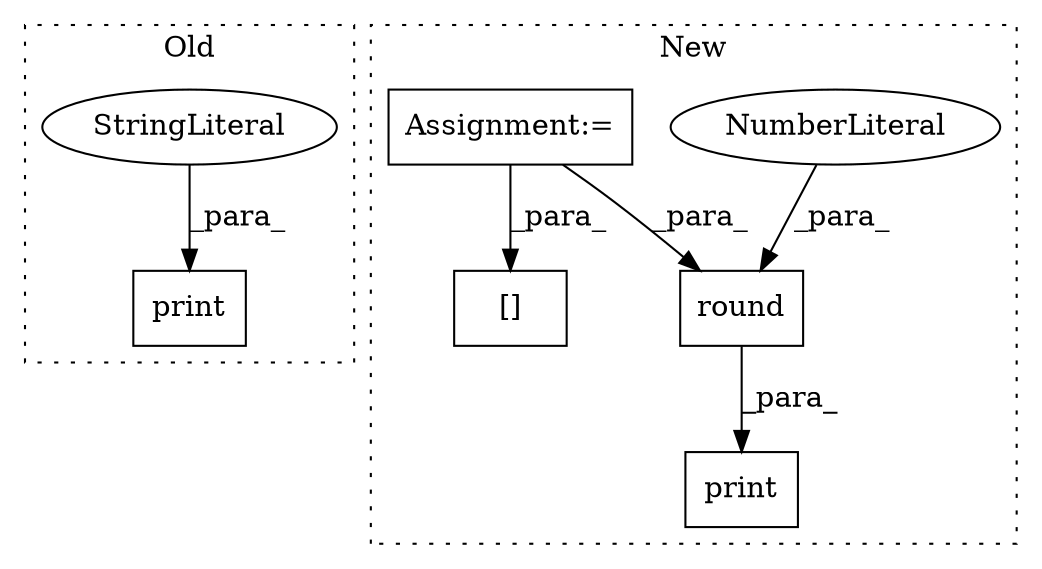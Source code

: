 digraph G {
subgraph cluster0 {
1 [label="print" a="32" s="2046,2063" l="6,1" shape="box"];
3 [label="StringLiteral" a="45" s="2052" l="11" shape="ellipse"];
label = "Old";
style="dotted";
}
subgraph cluster1 {
2 [label="round" a="32" s="2781,2832" l="6,1" shape="box"];
4 [label="NumberLiteral" a="34" s="2831" l="1" shape="ellipse"];
5 [label="print" a="32" s="2764,2833" l="6,1" shape="box"];
6 [label="Assignment:=" a="7" s="2182" l="38" shape="box"];
7 [label="[]" a="2" s="2098,2107" l="5,1" shape="box"];
label = "New";
style="dotted";
}
2 -> 5 [label="_para_"];
3 -> 1 [label="_para_"];
4 -> 2 [label="_para_"];
6 -> 2 [label="_para_"];
6 -> 7 [label="_para_"];
}